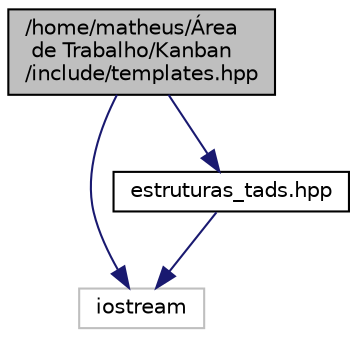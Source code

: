 digraph "/home/matheus/Área de Trabalho/Kanban/include/templates.hpp"
{
 // LATEX_PDF_SIZE
  edge [fontname="Helvetica",fontsize="10",labelfontname="Helvetica",labelfontsize="10"];
  node [fontname="Helvetica",fontsize="10",shape=record];
  Node1 [label="/home/matheus/Área\l de Trabalho/Kanban\l/include/templates.hpp",height=0.2,width=0.4,color="black", fillcolor="grey75", style="filled", fontcolor="black",tooltip="Código-fonte auxiliar com templates genéricos de algoritmos de ordenação e busca."];
  Node1 -> Node2 [color="midnightblue",fontsize="10",style="solid",fontname="Helvetica"];
  Node2 [label="iostream",height=0.2,width=0.4,color="grey75", fillcolor="white", style="filled",tooltip=" "];
  Node1 -> Node3 [color="midnightblue",fontsize="10",style="solid",fontname="Helvetica"];
  Node3 [label="estruturas_tads.hpp",height=0.2,width=0.4,color="black", fillcolor="white", style="filled",URL="$estruturas__tads_8hpp.html",tooltip="Implementação de templates dos Tipos Abstratos de Dados: Lista Duplamente Encadeada,..."];
  Node3 -> Node2 [color="midnightblue",fontsize="10",style="solid",fontname="Helvetica"];
}
